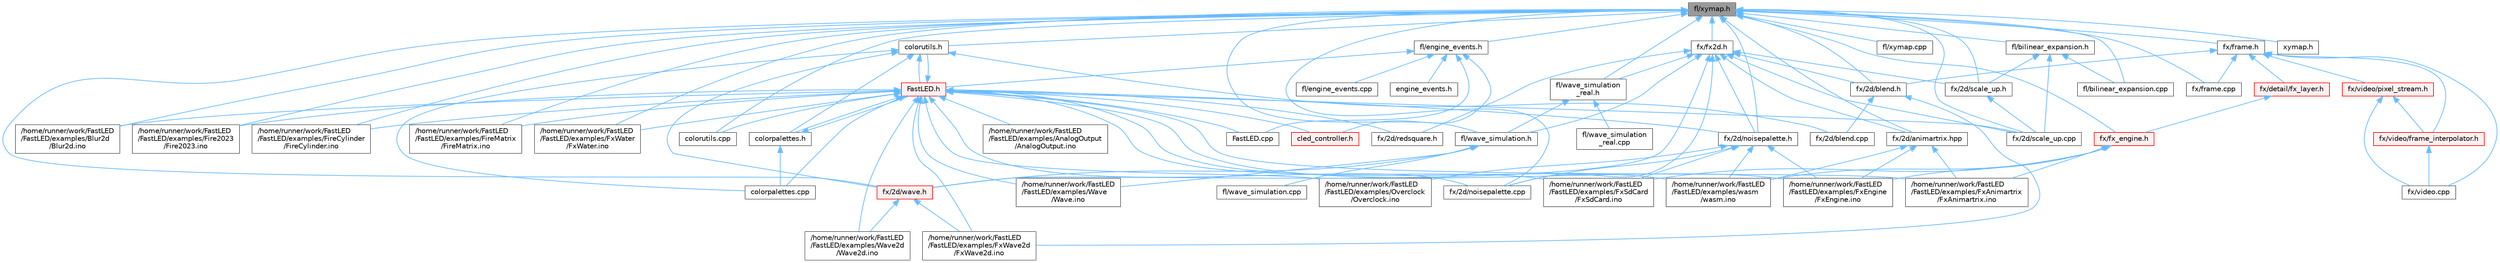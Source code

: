 digraph "fl/xymap.h"
{
 // INTERACTIVE_SVG=YES
 // LATEX_PDF_SIZE
  bgcolor="transparent";
  edge [fontname=Helvetica,fontsize=10,labelfontname=Helvetica,labelfontsize=10];
  node [fontname=Helvetica,fontsize=10,shape=box,height=0.2,width=0.4];
  Node1 [id="Node000001",label="fl/xymap.h",height=0.2,width=0.4,color="gray40", fillcolor="grey60", style="filled", fontcolor="black",tooltip=" "];
  Node1 -> Node2 [id="edge1_Node000001_Node000002",dir="back",color="steelblue1",style="solid",tooltip=" "];
  Node2 [id="Node000002",label="/home/runner/work/FastLED\l/FastLED/examples/Blur2d\l/Blur2d.ino",height=0.2,width=0.4,color="grey40", fillcolor="white", style="filled",URL="$df/d42/_blur2d_8ino.html",tooltip=" "];
  Node1 -> Node3 [id="edge2_Node000001_Node000003",dir="back",color="steelblue1",style="solid",tooltip=" "];
  Node3 [id="Node000003",label="/home/runner/work/FastLED\l/FastLED/examples/Fire2023\l/Fire2023.ino",height=0.2,width=0.4,color="grey40", fillcolor="white", style="filled",URL="$d8/d2c/_fire2023_8ino.html",tooltip=" "];
  Node1 -> Node4 [id="edge3_Node000001_Node000004",dir="back",color="steelblue1",style="solid",tooltip=" "];
  Node4 [id="Node000004",label="/home/runner/work/FastLED\l/FastLED/examples/FireCylinder\l/FireCylinder.ino",height=0.2,width=0.4,color="grey40", fillcolor="white", style="filled",URL="$df/d5c/_fire_cylinder_8ino.html",tooltip=" "];
  Node1 -> Node5 [id="edge4_Node000001_Node000005",dir="back",color="steelblue1",style="solid",tooltip=" "];
  Node5 [id="Node000005",label="/home/runner/work/FastLED\l/FastLED/examples/FireMatrix\l/FireMatrix.ino",height=0.2,width=0.4,color="grey40", fillcolor="white", style="filled",URL="$dc/dfc/_fire_matrix_8ino.html",tooltip=" "];
  Node1 -> Node6 [id="edge5_Node000001_Node000006",dir="back",color="steelblue1",style="solid",tooltip=" "];
  Node6 [id="Node000006",label="/home/runner/work/FastLED\l/FastLED/examples/FxWater\l/FxWater.ino",height=0.2,width=0.4,color="grey40", fillcolor="white", style="filled",URL="$dd/d61/_fx_water_8ino.html",tooltip=" "];
  Node1 -> Node7 [id="edge6_Node000001_Node000007",dir="back",color="steelblue1",style="solid",tooltip=" "];
  Node7 [id="Node000007",label="colorutils.cpp",height=0.2,width=0.4,color="grey40", fillcolor="white", style="filled",URL="$da/d2d/colorutils_8cpp.html",tooltip="Utility functions for color fill, palettes, blending, and more."];
  Node1 -> Node8 [id="edge7_Node000001_Node000008",dir="back",color="steelblue1",style="solid",tooltip=" "];
  Node8 [id="Node000008",label="colorutils.h",height=0.2,width=0.4,color="grey40", fillcolor="white", style="filled",URL="$d1/dfb/colorutils_8h.html",tooltip="Utility functions for color fill, palettes, blending, and more."];
  Node8 -> Node9 [id="edge8_Node000008_Node000009",dir="back",color="steelblue1",style="solid",tooltip=" "];
  Node9 [id="Node000009",label="FastLED.h",height=0.2,width=0.4,color="red", fillcolor="#FFF0F0", style="filled",URL="$db/d97/_fast_l_e_d_8h.html",tooltip="central include file for FastLED, defines the CFastLED class/object"];
  Node9 -> Node10 [id="edge9_Node000009_Node000010",dir="back",color="steelblue1",style="solid",tooltip=" "];
  Node10 [id="Node000010",label="/home/runner/work/FastLED\l/FastLED/examples/AnalogOutput\l/AnalogOutput.ino",height=0.2,width=0.4,color="grey40", fillcolor="white", style="filled",URL="$d5/d17/_analog_output_8ino.html",tooltip="Demonstrates how to use FastLED color functions even without a \"pixel-addressible\" smart LED strip."];
  Node9 -> Node2 [id="edge10_Node000009_Node000002",dir="back",color="steelblue1",style="solid",tooltip=" "];
  Node9 -> Node3 [id="edge11_Node000009_Node000003",dir="back",color="steelblue1",style="solid",tooltip=" "];
  Node9 -> Node4 [id="edge12_Node000009_Node000004",dir="back",color="steelblue1",style="solid",tooltip=" "];
  Node9 -> Node5 [id="edge13_Node000009_Node000005",dir="back",color="steelblue1",style="solid",tooltip=" "];
  Node9 -> Node29 [id="edge14_Node000009_Node000029",dir="back",color="steelblue1",style="solid",tooltip=" "];
  Node29 [id="Node000029",label="/home/runner/work/FastLED\l/FastLED/examples/FxAnimartrix\l/FxAnimartrix.ino",height=0.2,width=0.4,color="grey40", fillcolor="white", style="filled",URL="$dd/d96/_fx_animartrix_8ino.html",tooltip=" "];
  Node9 -> Node32 [id="edge15_Node000009_Node000032",dir="back",color="steelblue1",style="solid",tooltip=" "];
  Node32 [id="Node000032",label="/home/runner/work/FastLED\l/FastLED/examples/FxEngine\l/FxEngine.ino",height=0.2,width=0.4,color="grey40", fillcolor="white", style="filled",URL="$d6/d35/_fx_engine_8ino.html",tooltip="Demonstrates how to use the FxEngine to switch between different effects on a 2D LED matrix."];
  Node9 -> Node37 [id="edge16_Node000009_Node000037",dir="back",color="steelblue1",style="solid",tooltip=" "];
  Node37 [id="Node000037",label="/home/runner/work/FastLED\l/FastLED/examples/FxSdCard\l/FxSdCard.ino",height=0.2,width=0.4,color="grey40", fillcolor="white", style="filled",URL="$d7/d35/_fx_sd_card_8ino.html",tooltip=" "];
  Node9 -> Node6 [id="edge17_Node000009_Node000006",dir="back",color="steelblue1",style="solid",tooltip=" "];
  Node9 -> Node39 [id="edge18_Node000009_Node000039",dir="back",color="steelblue1",style="solid",tooltip=" "];
  Node39 [id="Node000039",label="/home/runner/work/FastLED\l/FastLED/examples/FxWave2d\l/FxWave2d.ino",height=0.2,width=0.4,color="grey40", fillcolor="white", style="filled",URL="$dd/d10/_fx_wave2d_8ino.html",tooltip=" "];
  Node9 -> Node52 [id="edge19_Node000009_Node000052",dir="back",color="steelblue1",style="solid",tooltip=" "];
  Node52 [id="Node000052",label="/home/runner/work/FastLED\l/FastLED/examples/Overclock\l/Overclock.ino",height=0.2,width=0.4,color="grey40", fillcolor="white", style="filled",URL="$df/d43/_overclock_8ino.html",tooltip="Demonstrates how to overclock a FastLED setup."];
  Node9 -> Node66 [id="edge20_Node000009_Node000066",dir="back",color="steelblue1",style="solid",tooltip=" "];
  Node66 [id="Node000066",label="/home/runner/work/FastLED\l/FastLED/examples/Wave\l/Wave.ino",height=0.2,width=0.4,color="grey40", fillcolor="white", style="filled",URL="$d1/d16/_wave_8ino.html",tooltip=" "];
  Node9 -> Node67 [id="edge21_Node000009_Node000067",dir="back",color="steelblue1",style="solid",tooltip=" "];
  Node67 [id="Node000067",label="/home/runner/work/FastLED\l/FastLED/examples/Wave2d\l/Wave2d.ino",height=0.2,width=0.4,color="grey40", fillcolor="white", style="filled",URL="$dd/d44/_wave2d_8ino.html",tooltip=" "];
  Node9 -> Node69 [id="edge22_Node000009_Node000069",dir="back",color="steelblue1",style="solid",tooltip=" "];
  Node69 [id="Node000069",label="/home/runner/work/FastLED\l/FastLED/examples/wasm\l/wasm.ino",height=0.2,width=0.4,color="grey40", fillcolor="white", style="filled",URL="$d7/dd3/wasm_8ino.html",tooltip="Demonstrates an advanced ino file with multiple effects and UI elements."];
  Node9 -> Node70 [id="edge23_Node000009_Node000070",dir="back",color="steelblue1",style="solid",tooltip=" "];
  Node70 [id="Node000070",label="FastLED.cpp",height=0.2,width=0.4,color="grey40", fillcolor="white", style="filled",URL="$d6/dda/_fast_l_e_d_8cpp.html",tooltip="Central source file for FastLED, implements the CFastLED class/object."];
  Node9 -> Node73 [id="edge24_Node000009_Node000073",dir="back",color="steelblue1",style="solid",tooltip=" "];
  Node73 [id="Node000073",label="cled_controller.h",height=0.2,width=0.4,color="red", fillcolor="#FFF0F0", style="filled",URL="$db/d6d/cled__controller_8h.html",tooltip="base definitions used by led controllers for writing out led data"];
  Node9 -> Node77 [id="edge25_Node000009_Node000077",dir="back",color="steelblue1",style="solid",tooltip=" "];
  Node77 [id="Node000077",label="colorpalettes.cpp",height=0.2,width=0.4,color="grey40", fillcolor="white", style="filled",URL="$d6/dcc/colorpalettes_8cpp.html",tooltip="Definitions for the predefined color palettes supplied by FastLED."];
  Node9 -> Node78 [id="edge26_Node000009_Node000078",dir="back",color="steelblue1",style="solid",tooltip=" "];
  Node78 [id="Node000078",label="colorpalettes.h",height=0.2,width=0.4,color="grey40", fillcolor="white", style="filled",URL="$dc/dcc/colorpalettes_8h.html",tooltip="Declarations for the predefined color palettes supplied by FastLED."];
  Node78 -> Node9 [id="edge27_Node000078_Node000009",dir="back",color="steelblue1",style="solid",tooltip=" "];
  Node78 -> Node77 [id="edge28_Node000078_Node000077",dir="back",color="steelblue1",style="solid",tooltip=" "];
  Node9 -> Node7 [id="edge29_Node000009_Node000007",dir="back",color="steelblue1",style="solid",tooltip=" "];
  Node9 -> Node8 [id="edge30_Node000009_Node000008",dir="back",color="steelblue1",style="solid",tooltip=" "];
  Node9 -> Node97 [id="edge31_Node000009_Node000097",dir="back",color="steelblue1",style="solid",tooltip=" "];
  Node97 [id="Node000097",label="fx/2d/noisepalette.cpp",height=0.2,width=0.4,color="grey40", fillcolor="white", style="filled",URL="$d6/d66/noisepalette_8cpp.html",tooltip=" "];
  Node9 -> Node98 [id="edge32_Node000009_Node000098",dir="back",color="steelblue1",style="solid",tooltip=" "];
  Node98 [id="Node000098",label="fx/2d/noisepalette.h",height=0.2,width=0.4,color="grey40", fillcolor="white", style="filled",URL="$d6/dc7/noisepalette_8h.html",tooltip="Demonstrates how to mix noise generation with color palettes on a 2D LED matrix."];
  Node98 -> Node32 [id="edge33_Node000098_Node000032",dir="back",color="steelblue1",style="solid",tooltip=" "];
  Node98 -> Node37 [id="edge34_Node000098_Node000037",dir="back",color="steelblue1",style="solid",tooltip=" "];
  Node98 -> Node52 [id="edge35_Node000098_Node000052",dir="back",color="steelblue1",style="solid",tooltip=" "];
  Node98 -> Node69 [id="edge36_Node000098_Node000069",dir="back",color="steelblue1",style="solid",tooltip=" "];
  Node98 -> Node97 [id="edge37_Node000098_Node000097",dir="back",color="steelblue1",style="solid",tooltip=" "];
  Node9 -> Node99 [id="edge38_Node000009_Node000099",dir="back",color="steelblue1",style="solid",tooltip=" "];
  Node99 [id="Node000099",label="fx/2d/redsquare.h",height=0.2,width=0.4,color="grey40", fillcolor="white", style="filled",URL="$d3/db8/redsquare_8h.html",tooltip=" "];
  Node9 -> Node100 [id="edge39_Node000009_Node000100",dir="back",color="steelblue1",style="solid",tooltip=" "];
  Node100 [id="Node000100",label="fx/2d/scale_up.cpp",height=0.2,width=0.4,color="grey40", fillcolor="white", style="filled",URL="$dc/d8c/scale__up_8cpp.html",tooltip=" "];
  Node8 -> Node77 [id="edge40_Node000008_Node000077",dir="back",color="steelblue1",style="solid",tooltip=" "];
  Node8 -> Node78 [id="edge41_Node000008_Node000078",dir="back",color="steelblue1",style="solid",tooltip=" "];
  Node8 -> Node116 [id="edge42_Node000008_Node000116",dir="back",color="steelblue1",style="solid",tooltip=" "];
  Node116 [id="Node000116",label="fx/2d/blend.cpp",height=0.2,width=0.4,color="grey40", fillcolor="white", style="filled",URL="$d7/d68/blend_8cpp.html",tooltip=" "];
  Node8 -> Node117 [id="edge43_Node000008_Node000117",dir="back",color="steelblue1",style="solid",tooltip=" "];
  Node117 [id="Node000117",label="fx/2d/wave.h",height=0.2,width=0.4,color="red", fillcolor="#FFF0F0", style="filled",URL="$dc/d61/wave_8h.html",tooltip=" "];
  Node117 -> Node39 [id="edge44_Node000117_Node000039",dir="back",color="steelblue1",style="solid",tooltip=" "];
  Node117 -> Node67 [id="edge45_Node000117_Node000067",dir="back",color="steelblue1",style="solid",tooltip=" "];
  Node1 -> Node123 [id="edge46_Node000001_Node000123",dir="back",color="steelblue1",style="solid",tooltip=" "];
  Node123 [id="Node000123",label="fl/bilinear_expansion.cpp",height=0.2,width=0.4,color="grey40", fillcolor="white", style="filled",URL="$de/d80/bilinear__expansion_8cpp.html",tooltip="Demonstrates how to mix noise generation with color palettes on a 2D LED matrix."];
  Node1 -> Node124 [id="edge47_Node000001_Node000124",dir="back",color="steelblue1",style="solid",tooltip=" "];
  Node124 [id="Node000124",label="fl/bilinear_expansion.h",height=0.2,width=0.4,color="grey40", fillcolor="white", style="filled",URL="$da/d34/bilinear__expansion_8h.html",tooltip="Demonstrates how to mix noise generation with color palettes on a 2D LED matrix."];
  Node124 -> Node123 [id="edge48_Node000124_Node000123",dir="back",color="steelblue1",style="solid",tooltip=" "];
  Node124 -> Node100 [id="edge49_Node000124_Node000100",dir="back",color="steelblue1",style="solid",tooltip=" "];
  Node124 -> Node125 [id="edge50_Node000124_Node000125",dir="back",color="steelblue1",style="solid",tooltip=" "];
  Node125 [id="Node000125",label="fx/2d/scale_up.h",height=0.2,width=0.4,color="grey40", fillcolor="white", style="filled",URL="$d2/d74/scale__up_8h.html",tooltip="Expands a grid using bilinear interpolation and scaling up."];
  Node125 -> Node100 [id="edge51_Node000125_Node000100",dir="back",color="steelblue1",style="solid",tooltip=" "];
  Node1 -> Node126 [id="edge52_Node000001_Node000126",dir="back",color="steelblue1",style="solid",tooltip=" "];
  Node126 [id="Node000126",label="fl/engine_events.h",height=0.2,width=0.4,color="grey40", fillcolor="white", style="filled",URL="$dc/dd9/fl_2engine__events_8h.html",tooltip=" "];
  Node126 -> Node70 [id="edge53_Node000126_Node000070",dir="back",color="steelblue1",style="solid",tooltip=" "];
  Node126 -> Node9 [id="edge54_Node000126_Node000009",dir="back",color="steelblue1",style="solid",tooltip=" "];
  Node126 -> Node73 [id="edge55_Node000126_Node000073",dir="back",color="steelblue1",style="solid",tooltip=" "];
  Node126 -> Node127 [id="edge56_Node000126_Node000127",dir="back",color="steelblue1",style="solid",tooltip=" "];
  Node127 [id="Node000127",label="engine_events.h",height=0.2,width=0.4,color="grey40", fillcolor="white", style="filled",URL="$db/dc0/engine__events_8h.html",tooltip=" "];
  Node126 -> Node128 [id="edge57_Node000126_Node000128",dir="back",color="steelblue1",style="solid",tooltip=" "];
  Node128 [id="Node000128",label="fl/engine_events.cpp",height=0.2,width=0.4,color="grey40", fillcolor="white", style="filled",URL="$d5/d7d/engine__events_8cpp.html",tooltip=" "];
  Node1 -> Node129 [id="edge58_Node000001_Node000129",dir="back",color="steelblue1",style="solid",tooltip=" "];
  Node129 [id="Node000129",label="fl/wave_simulation.h",height=0.2,width=0.4,color="grey40", fillcolor="white", style="filled",URL="$dc/d36/wave__simulation_8h.html",tooltip=" "];
  Node129 -> Node66 [id="edge59_Node000129_Node000066",dir="back",color="steelblue1",style="solid",tooltip=" "];
  Node129 -> Node130 [id="edge60_Node000129_Node000130",dir="back",color="steelblue1",style="solid",tooltip=" "];
  Node130 [id="Node000130",label="fl/wave_simulation.cpp",height=0.2,width=0.4,color="grey40", fillcolor="white", style="filled",URL="$de/d8c/wave__simulation_8cpp.html",tooltip=" "];
  Node129 -> Node117 [id="edge61_Node000129_Node000117",dir="back",color="steelblue1",style="solid",tooltip=" "];
  Node1 -> Node131 [id="edge62_Node000001_Node000131",dir="back",color="steelblue1",style="solid",tooltip=" "];
  Node131 [id="Node000131",label="fl/wave_simulation\l_real.h",height=0.2,width=0.4,color="grey40", fillcolor="white", style="filled",URL="$dd/d8e/wave__simulation__real_8h.html",tooltip=" "];
  Node131 -> Node129 [id="edge63_Node000131_Node000129",dir="back",color="steelblue1",style="solid",tooltip=" "];
  Node131 -> Node132 [id="edge64_Node000131_Node000132",dir="back",color="steelblue1",style="solid",tooltip=" "];
  Node132 [id="Node000132",label="fl/wave_simulation\l_real.cpp",height=0.2,width=0.4,color="grey40", fillcolor="white", style="filled",URL="$d8/da2/wave__simulation__real_8cpp.html",tooltip=" "];
  Node1 -> Node133 [id="edge65_Node000001_Node000133",dir="back",color="steelblue1",style="solid",tooltip=" "];
  Node133 [id="Node000133",label="fl/xymap.cpp",height=0.2,width=0.4,color="grey40", fillcolor="white", style="filled",URL="$d7/d09/xymap_8cpp.html",tooltip=" "];
  Node1 -> Node134 [id="edge66_Node000001_Node000134",dir="back",color="steelblue1",style="solid",tooltip=" "];
  Node134 [id="Node000134",label="fx/2d/animartrix.hpp",height=0.2,width=0.4,color="grey40", fillcolor="white", style="filled",URL="$d3/dc3/animartrix_8hpp.html",tooltip=" "];
  Node134 -> Node29 [id="edge67_Node000134_Node000029",dir="back",color="steelblue1",style="solid",tooltip=" "];
  Node134 -> Node32 [id="edge68_Node000134_Node000032",dir="back",color="steelblue1",style="solid",tooltip=" "];
  Node134 -> Node69 [id="edge69_Node000134_Node000069",dir="back",color="steelblue1",style="solid",tooltip=" "];
  Node1 -> Node135 [id="edge70_Node000001_Node000135",dir="back",color="steelblue1",style="solid",tooltip=" "];
  Node135 [id="Node000135",label="fx/2d/blend.h",height=0.2,width=0.4,color="grey40", fillcolor="white", style="filled",URL="$d8/d4e/blend_8h.html",tooltip=" "];
  Node135 -> Node39 [id="edge71_Node000135_Node000039",dir="back",color="steelblue1",style="solid",tooltip=" "];
  Node135 -> Node116 [id="edge72_Node000135_Node000116",dir="back",color="steelblue1",style="solid",tooltip=" "];
  Node1 -> Node97 [id="edge73_Node000001_Node000097",dir="back",color="steelblue1",style="solid",tooltip=" "];
  Node1 -> Node98 [id="edge74_Node000001_Node000098",dir="back",color="steelblue1",style="solid",tooltip=" "];
  Node1 -> Node100 [id="edge75_Node000001_Node000100",dir="back",color="steelblue1",style="solid",tooltip=" "];
  Node1 -> Node125 [id="edge76_Node000001_Node000125",dir="back",color="steelblue1",style="solid",tooltip=" "];
  Node1 -> Node117 [id="edge77_Node000001_Node000117",dir="back",color="steelblue1",style="solid",tooltip=" "];
  Node1 -> Node136 [id="edge78_Node000001_Node000136",dir="back",color="steelblue1",style="solid",tooltip=" "];
  Node136 [id="Node000136",label="fx/frame.cpp",height=0.2,width=0.4,color="grey40", fillcolor="white", style="filled",URL="$da/d14/frame_8cpp.html",tooltip=" "];
  Node1 -> Node137 [id="edge79_Node000001_Node000137",dir="back",color="steelblue1",style="solid",tooltip=" "];
  Node137 [id="Node000137",label="fx/frame.h",height=0.2,width=0.4,color="grey40", fillcolor="white", style="filled",URL="$df/d7d/frame_8h.html",tooltip=" "];
  Node137 -> Node135 [id="edge80_Node000137_Node000135",dir="back",color="steelblue1",style="solid",tooltip=" "];
  Node137 -> Node138 [id="edge81_Node000137_Node000138",dir="back",color="steelblue1",style="solid",tooltip=" "];
  Node138 [id="Node000138",label="fx/detail/fx_layer.h",height=0.2,width=0.4,color="red", fillcolor="#FFF0F0", style="filled",URL="$d7/d2f/fx__layer_8h.html",tooltip=" "];
  Node138 -> Node140 [id="edge82_Node000138_Node000140",dir="back",color="steelblue1",style="solid",tooltip=" "];
  Node140 [id="Node000140",label="fx/fx_engine.h",height=0.2,width=0.4,color="red", fillcolor="#FFF0F0", style="filled",URL="$d9/d3c/fx__engine_8h.html",tooltip=" "];
  Node140 -> Node29 [id="edge83_Node000140_Node000029",dir="back",color="steelblue1",style="solid",tooltip=" "];
  Node140 -> Node32 [id="edge84_Node000140_Node000032",dir="back",color="steelblue1",style="solid",tooltip=" "];
  Node140 -> Node37 [id="edge85_Node000140_Node000037",dir="back",color="steelblue1",style="solid",tooltip=" "];
  Node140 -> Node69 [id="edge86_Node000140_Node000069",dir="back",color="steelblue1",style="solid",tooltip=" "];
  Node137 -> Node136 [id="edge87_Node000137_Node000136",dir="back",color="steelblue1",style="solid",tooltip=" "];
  Node137 -> Node142 [id="edge88_Node000137_Node000142",dir="back",color="steelblue1",style="solid",tooltip=" "];
  Node142 [id="Node000142",label="fx/video.cpp",height=0.2,width=0.4,color="grey40", fillcolor="white", style="filled",URL="$d0/d05/video_8cpp.html",tooltip=" "];
  Node137 -> Node143 [id="edge89_Node000137_Node000143",dir="back",color="steelblue1",style="solid",tooltip=" "];
  Node143 [id="Node000143",label="fx/video/frame_interpolator.h",height=0.2,width=0.4,color="red", fillcolor="#FFF0F0", style="filled",URL="$d3/dda/frame__interpolator_8h.html",tooltip=" "];
  Node143 -> Node142 [id="edge90_Node000143_Node000142",dir="back",color="steelblue1",style="solid",tooltip=" "];
  Node137 -> Node147 [id="edge91_Node000137_Node000147",dir="back",color="steelblue1",style="solid",tooltip=" "];
  Node147 [id="Node000147",label="fx/video/pixel_stream.h",height=0.2,width=0.4,color="red", fillcolor="#FFF0F0", style="filled",URL="$d3/dfa/pixel__stream_8h.html",tooltip=" "];
  Node147 -> Node142 [id="edge92_Node000147_Node000142",dir="back",color="steelblue1",style="solid",tooltip=" "];
  Node147 -> Node143 [id="edge93_Node000147_Node000143",dir="back",color="steelblue1",style="solid",tooltip=" "];
  Node1 -> Node149 [id="edge94_Node000001_Node000149",dir="back",color="steelblue1",style="solid",tooltip=" "];
  Node149 [id="Node000149",label="fx/fx2d.h",height=0.2,width=0.4,color="grey40", fillcolor="white", style="filled",URL="$d9/d43/fx2d_8h.html",tooltip=" "];
  Node149 -> Node129 [id="edge95_Node000149_Node000129",dir="back",color="steelblue1",style="solid",tooltip=" "];
  Node149 -> Node131 [id="edge96_Node000149_Node000131",dir="back",color="steelblue1",style="solid",tooltip=" "];
  Node149 -> Node134 [id="edge97_Node000149_Node000134",dir="back",color="steelblue1",style="solid",tooltip=" "];
  Node149 -> Node135 [id="edge98_Node000149_Node000135",dir="back",color="steelblue1",style="solid",tooltip=" "];
  Node149 -> Node97 [id="edge99_Node000149_Node000097",dir="back",color="steelblue1",style="solid",tooltip=" "];
  Node149 -> Node98 [id="edge100_Node000149_Node000098",dir="back",color="steelblue1",style="solid",tooltip=" "];
  Node149 -> Node99 [id="edge101_Node000149_Node000099",dir="back",color="steelblue1",style="solid",tooltip=" "];
  Node149 -> Node100 [id="edge102_Node000149_Node000100",dir="back",color="steelblue1",style="solid",tooltip=" "];
  Node149 -> Node125 [id="edge103_Node000149_Node000125",dir="back",color="steelblue1",style="solid",tooltip=" "];
  Node149 -> Node117 [id="edge104_Node000149_Node000117",dir="back",color="steelblue1",style="solid",tooltip=" "];
  Node1 -> Node140 [id="edge105_Node000001_Node000140",dir="back",color="steelblue1",style="solid",tooltip=" "];
  Node1 -> Node150 [id="edge106_Node000001_Node000150",dir="back",color="steelblue1",style="solid",tooltip=" "];
  Node150 [id="Node000150",label="xymap.h",height=0.2,width=0.4,color="grey40", fillcolor="white", style="filled",URL="$da/d61/xymap_8h.html",tooltip=" "];
}
